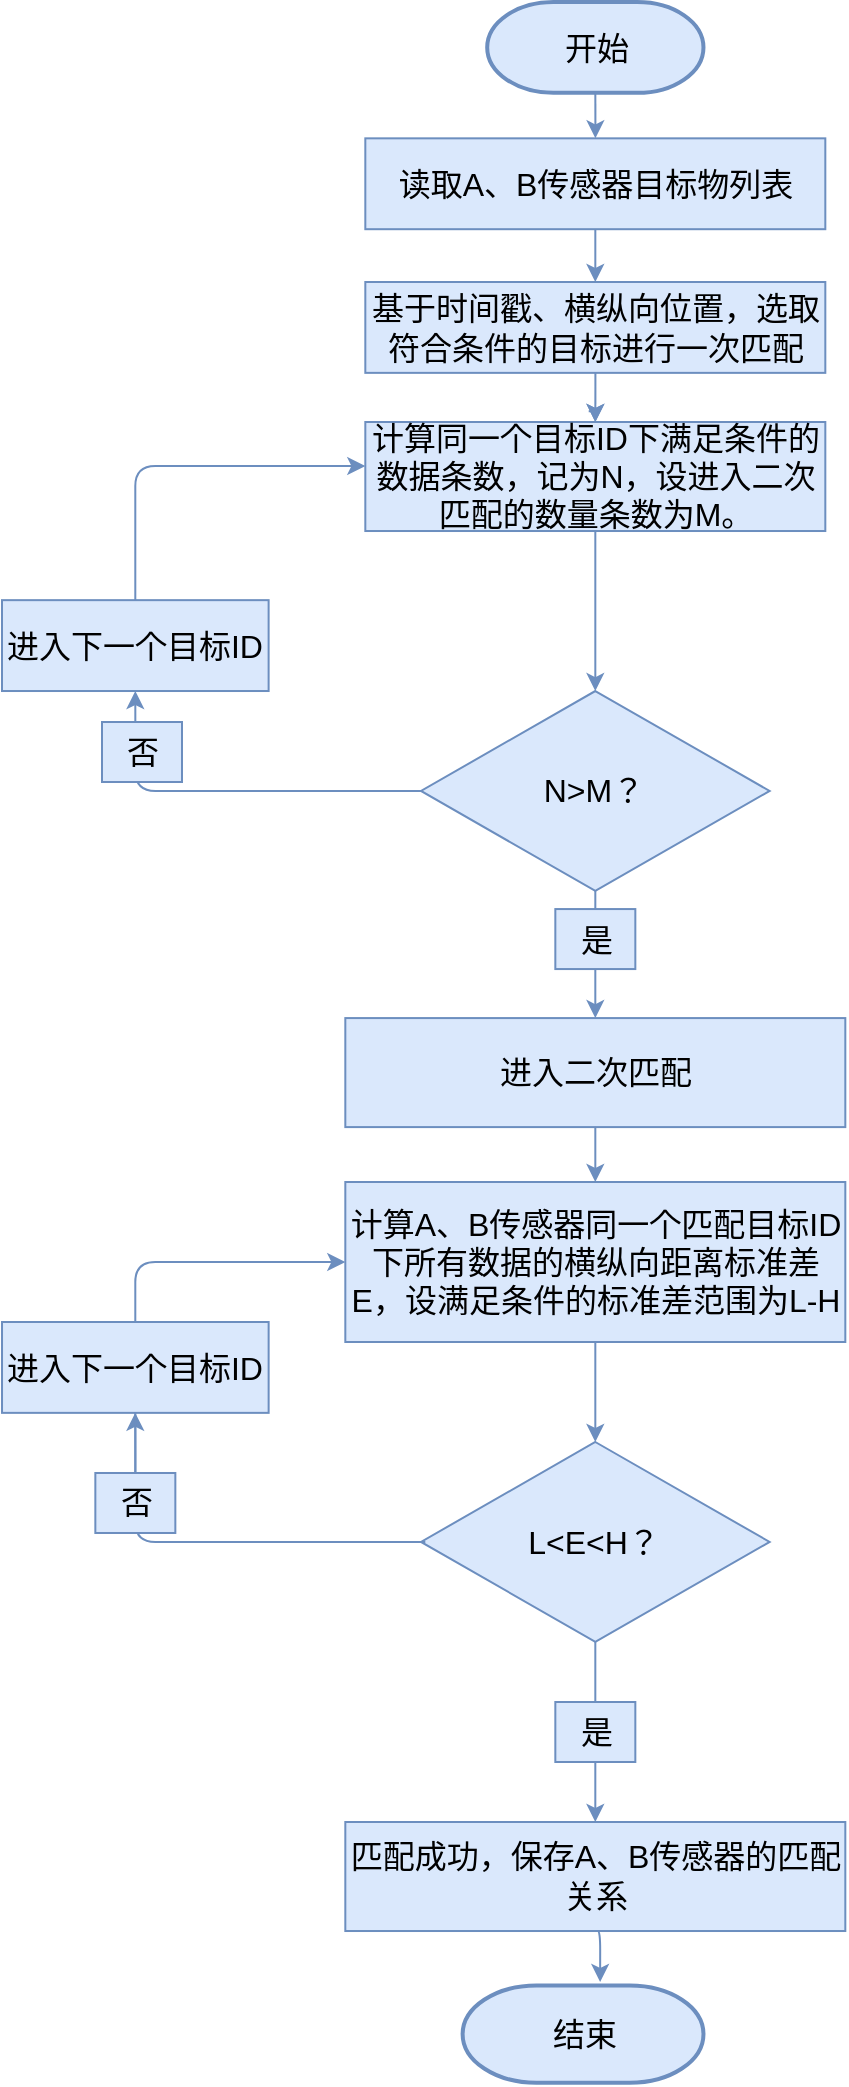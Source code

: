<mxfile version="20.4.0" type="github">
  <diagram id="6a731a19-8d31-9384-78a2-239565b7b9f0" name="Page-1">
    <mxGraphModel dx="1422" dy="706" grid="1" gridSize="10" guides="1" tooltips="1" connect="1" arrows="1" fold="1" page="1" pageScale="1" pageWidth="1169" pageHeight="827" background="none" math="0" shadow="0">
      <root>
        <mxCell id="0" />
        <mxCell id="1" parent="0" />
        <mxCell id="FNoncnD1K-DVpdEPSj99-24" value="" style="group" parent="1" vertex="1" connectable="0">
          <mxGeometry x="470" y="150" width="421.66" height="1040.37" as="geometry" />
        </mxCell>
        <mxCell id="2" value="&lt;font style=&quot;font-size: 16px;&quot;&gt;开始&lt;/font&gt;" style="shape=mxgraph.flowchart.terminator;strokeWidth=2;gradientDirection=north;fontStyle=0;html=1;fillColor=#dae8fc;strokeColor=#6c8ebf;" parent="FNoncnD1K-DVpdEPSj99-24" vertex="1">
          <mxGeometry x="242.597" width="108.136" height="45.426" as="geometry" />
        </mxCell>
        <mxCell id="sX7bemxgdabTvUzmlhU1-55" value="读取A、B传感器目标物列表" style="rounded=0;whiteSpace=wrap;html=1;fontSize=16;fillColor=#dae8fc;strokeColor=#6c8ebf;" parent="FNoncnD1K-DVpdEPSj99-24" vertex="1">
          <mxGeometry x="181.66" y="68.17" width="230" height="45.43" as="geometry" />
        </mxCell>
        <mxCell id="FNoncnD1K-DVpdEPSj99-11" style="edgeStyle=orthogonalEdgeStyle;orthogonalLoop=1;jettySize=auto;html=1;exitX=0.5;exitY=1;exitDx=0;exitDy=0;exitPerimeter=0;strokeWidth=1;fontSize=16;fillColor=#dae8fc;strokeColor=#6C8EBF;" parent="FNoncnD1K-DVpdEPSj99-24" source="2" target="sX7bemxgdabTvUzmlhU1-55" edge="1">
          <mxGeometry relative="1" as="geometry" />
        </mxCell>
        <mxCell id="sX7bemxgdabTvUzmlhU1-56" value="基于时间戳、横纵向位置，选取符合条件的目标进行一次匹配" style="rounded=0;whiteSpace=wrap;html=1;fontSize=16;fillColor=#dae8fc;strokeColor=#6c8ebf;" parent="FNoncnD1K-DVpdEPSj99-24" vertex="1">
          <mxGeometry x="181.66" y="140" width="230" height="45.43" as="geometry" />
        </mxCell>
        <mxCell id="sX7bemxgdabTvUzmlhU1-57" value="计算同一个目标ID下满足条件的数据条数，记为N，设进入二次匹配的数量条数为M。" style="rounded=0;whiteSpace=wrap;html=1;fontSize=16;fillColor=#dae8fc;strokeColor=#6c8ebf;" parent="FNoncnD1K-DVpdEPSj99-24" vertex="1">
          <mxGeometry x="181.66" y="210" width="230" height="54.51" as="geometry" />
        </mxCell>
        <mxCell id="sX7bemxgdabTvUzmlhU1-76" style="edgeStyle=orthogonalEdgeStyle;orthogonalLoop=1;jettySize=auto;html=1;exitX=0.5;exitY=1;exitDx=0;exitDy=0;entryX=0.5;entryY=0;entryDx=0;entryDy=0;strokeWidth=1;fontSize=16;fillColor=#dae8fc;strokeColor=#6C8EBF;" parent="FNoncnD1K-DVpdEPSj99-24" target="sX7bemxgdabTvUzmlhU1-57" edge="1">
          <mxGeometry relative="1" as="geometry">
            <mxPoint x="293.355" y="204.57" as="sourcePoint" />
          </mxGeometry>
        </mxCell>
        <mxCell id="sX7bemxgdabTvUzmlhU1-58" value="进入二次匹配" style="rounded=0;whiteSpace=wrap;html=1;fontSize=16;fillColor=#dae8fc;strokeColor=#6c8ebf;" parent="FNoncnD1K-DVpdEPSj99-24" vertex="1">
          <mxGeometry x="171.66" y="508.04" width="250" height="54.51" as="geometry" />
        </mxCell>
        <mxCell id="sX7bemxgdabTvUzmlhU1-59" value="计算A、B传感器同一个匹配目标ID下所有数据的横纵向距离标准差E，设满足条件的标准差范围为L-H" style="rounded=0;whiteSpace=wrap;html=1;fontSize=16;fillColor=#dae8fc;strokeColor=#6c8ebf;" parent="FNoncnD1K-DVpdEPSj99-24" vertex="1">
          <mxGeometry x="171.66" y="590" width="250" height="80" as="geometry" />
        </mxCell>
        <mxCell id="FNoncnD1K-DVpdEPSj99-7" style="edgeStyle=orthogonalEdgeStyle;orthogonalLoop=1;jettySize=auto;html=1;entryX=0.5;entryY=0;entryDx=0;entryDy=0;strokeWidth=1;fontSize=16;fillColor=#dae8fc;strokeColor=#6C8EBF;" parent="FNoncnD1K-DVpdEPSj99-24" source="sX7bemxgdabTvUzmlhU1-56" target="sX7bemxgdabTvUzmlhU1-57" edge="1">
          <mxGeometry relative="1" as="geometry" />
        </mxCell>
        <mxCell id="sX7bemxgdabTvUzmlhU1-79" style="edgeStyle=orthogonalEdgeStyle;orthogonalLoop=1;jettySize=auto;html=1;exitX=0.5;exitY=1;exitDx=0;exitDy=0;entryX=0.5;entryY=0;entryDx=0;entryDy=0;strokeWidth=1;fontSize=16;fillColor=#dae8fc;strokeColor=#6C8EBF;" parent="FNoncnD1K-DVpdEPSj99-24" source="sX7bemxgdabTvUzmlhU1-58" target="sX7bemxgdabTvUzmlhU1-59" edge="1">
          <mxGeometry relative="1" as="geometry" />
        </mxCell>
        <mxCell id="sX7bemxgdabTvUzmlhU1-60" value="匹配成功，保存A、B传感器的匹配关系" style="rounded=0;whiteSpace=wrap;html=1;fontSize=16;fillColor=#dae8fc;strokeColor=#6c8ebf;" parent="FNoncnD1K-DVpdEPSj99-24" vertex="1">
          <mxGeometry x="171.66" y="910" width="250" height="54.51" as="geometry" />
        </mxCell>
        <mxCell id="sX7bemxgdabTvUzmlhU1-80" style="edgeStyle=orthogonalEdgeStyle;orthogonalLoop=1;jettySize=auto;html=1;exitX=0.5;exitY=1;exitDx=0;exitDy=0;entryX=0.5;entryY=0;entryDx=0;entryDy=0;strokeWidth=1;fontSize=16;fillColor=#dae8fc;strokeColor=#6C8EBF;startArrow=none;" parent="FNoncnD1K-DVpdEPSj99-24" source="FNoncnD1K-DVpdEPSj99-13" target="sX7bemxgdabTvUzmlhU1-60" edge="1">
          <mxGeometry relative="1" as="geometry" />
        </mxCell>
        <mxCell id="sX7bemxgdabTvUzmlhU1-61" value="&lt;font style=&quot;font-size: 16px;&quot;&gt;结束&lt;/font&gt;" style="shape=mxgraph.flowchart.terminator;strokeWidth=2;gradientDirection=north;fontStyle=0;html=1;fillColor=#dae8fc;strokeColor=#6c8ebf;" parent="FNoncnD1K-DVpdEPSj99-24" vertex="1">
          <mxGeometry x="230.309" y="991.764" width="120.424" height="48.606" as="geometry" />
        </mxCell>
        <mxCell id="sX7bemxgdabTvUzmlhU1-81" style="edgeStyle=orthogonalEdgeStyle;orthogonalLoop=1;jettySize=auto;html=1;exitX=0.5;exitY=1;exitDx=0;exitDy=0;entryX=0.571;entryY=-0.037;entryDx=0;entryDy=0;entryPerimeter=0;strokeWidth=1;fontSize=16;fillColor=#dae8fc;strokeColor=#6C8EBF;" parent="FNoncnD1K-DVpdEPSj99-24" source="sX7bemxgdabTvUzmlhU1-60" target="sX7bemxgdabTvUzmlhU1-61" edge="1">
          <mxGeometry relative="1" as="geometry" />
        </mxCell>
        <mxCell id="sX7bemxgdabTvUzmlhU1-70" style="edgeStyle=orthogonalEdgeStyle;orthogonalLoop=1;jettySize=auto;html=1;fontSize=16;fontStyle=1;strokeWidth=1;startArrow=none;fillColor=#dae8fc;strokeColor=#6C8EBF;" parent="FNoncnD1K-DVpdEPSj99-24" source="FNoncnD1K-DVpdEPSj99-2" edge="1">
          <mxGeometry relative="1" as="geometry">
            <mxPoint x="181.66" y="232" as="targetPoint" />
            <Array as="points">
              <mxPoint x="66.66" y="231.57" />
            </Array>
            <mxPoint x="66.66" y="259.08" as="sourcePoint" />
          </mxGeometry>
        </mxCell>
        <mxCell id="sX7bemxgdabTvUzmlhU1-73" style="edgeStyle=orthogonalEdgeStyle;orthogonalLoop=1;jettySize=auto;html=1;exitX=0.5;exitY=1;exitDx=0;exitDy=0;entryX=0.5;entryY=0;entryDx=0;entryDy=0;strokeWidth=1;fontSize=16;startArrow=none;fillColor=#dae8fc;strokeColor=#6C8EBF;" parent="FNoncnD1K-DVpdEPSj99-24" source="sX7bemxgdabTvUzmlhU1-74" target="sX7bemxgdabTvUzmlhU1-58" edge="1">
          <mxGeometry relative="1" as="geometry" />
        </mxCell>
        <mxCell id="FNoncnD1K-DVpdEPSj99-25" style="edgeStyle=orthogonalEdgeStyle;orthogonalLoop=1;jettySize=auto;html=1;exitX=0;exitY=0.5;exitDx=0;exitDy=0;entryX=0.5;entryY=1;entryDx=0;entryDy=0;strokeWidth=1;fontSize=16;strokeColor=#6C8EBF;" parent="FNoncnD1K-DVpdEPSj99-24" source="sX7bemxgdabTvUzmlhU1-62" target="FNoncnD1K-DVpdEPSj99-2" edge="1">
          <mxGeometry relative="1" as="geometry" />
        </mxCell>
        <mxCell id="sX7bemxgdabTvUzmlhU1-62" value="N&amp;gt;M？" style="rhombus;whiteSpace=wrap;html=1;fontSize=16;fillColor=#dae8fc;strokeColor=#6c8ebf;" parent="FNoncnD1K-DVpdEPSj99-24" vertex="1">
          <mxGeometry x="209.5" y="344.51" width="174.32" height="99.94" as="geometry" />
        </mxCell>
        <mxCell id="sX7bemxgdabTvUzmlhU1-78" style="edgeStyle=orthogonalEdgeStyle;orthogonalLoop=1;jettySize=auto;html=1;exitX=0.5;exitY=1;exitDx=0;exitDy=0;entryX=0.5;entryY=0;entryDx=0;entryDy=0;strokeWidth=1;fontSize=16;fillColor=#dae8fc;strokeColor=#6C8EBF;" parent="FNoncnD1K-DVpdEPSj99-24" source="sX7bemxgdabTvUzmlhU1-57" target="sX7bemxgdabTvUzmlhU1-62" edge="1">
          <mxGeometry relative="1" as="geometry" />
        </mxCell>
        <mxCell id="sX7bemxgdabTvUzmlhU1-66" value="" style="endArrow=classic;html=1;fontSize=16;curved=1;exitX=0.5;exitY=1;exitDx=0;exitDy=0;fillColor=#dae8fc;strokeColor=#6C8EBF;" parent="FNoncnD1K-DVpdEPSj99-24" source="sX7bemxgdabTvUzmlhU1-55" target="sX7bemxgdabTvUzmlhU1-56" edge="1">
          <mxGeometry width="50" height="50" relative="1" as="geometry">
            <mxPoint x="13.185" y="122.678" as="sourcePoint" />
            <mxPoint x="3.355" y="204.446" as="targetPoint" />
          </mxGeometry>
        </mxCell>
        <mxCell id="sX7bemxgdabTvUzmlhU1-71" value="否" style="text;html=1;resizable=0;autosize=1;align=center;verticalAlign=middle;points=[];fillColor=#dae8fc;strokeColor=#6c8ebf;rounded=0;fontSize=16;" parent="FNoncnD1K-DVpdEPSj99-24" vertex="1">
          <mxGeometry x="50.0" y="360.005" width="40" height="30" as="geometry" />
        </mxCell>
        <mxCell id="sX7bemxgdabTvUzmlhU1-74" value="是" style="text;html=1;resizable=0;autosize=1;align=center;verticalAlign=middle;points=[];fillColor=#dae8fc;strokeColor=#6c8ebf;rounded=0;fontSize=16;" parent="FNoncnD1K-DVpdEPSj99-24" vertex="1">
          <mxGeometry x="276.664" y="453.531" width="40" height="30" as="geometry" />
        </mxCell>
        <mxCell id="sX7bemxgdabTvUzmlhU1-75" value="" style="edgeStyle=orthogonalEdgeStyle;orthogonalLoop=1;jettySize=auto;html=1;exitX=0.5;exitY=1;exitDx=0;exitDy=0;entryX=0.5;entryY=0;entryDx=0;entryDy=0;strokeWidth=1;fontSize=16;endArrow=none;fillColor=#dae8fc;strokeColor=#6C8EBF;" parent="FNoncnD1K-DVpdEPSj99-24" source="sX7bemxgdabTvUzmlhU1-62" target="sX7bemxgdabTvUzmlhU1-74" edge="1">
          <mxGeometry relative="1" as="geometry">
            <mxPoint x="293.355" y="453.531" as="sourcePoint" />
            <mxPoint x="293.355" y="535.298" as="targetPoint" />
          </mxGeometry>
        </mxCell>
        <mxCell id="FNoncnD1K-DVpdEPSj99-2" value="进入下一个目标ID" style="rounded=0;whiteSpace=wrap;html=1;fontSize=16;fillColor=#dae8fc;strokeColor=#6c8ebf;" parent="FNoncnD1K-DVpdEPSj99-24" vertex="1">
          <mxGeometry y="299.08" width="133.31" height="45.43" as="geometry" />
        </mxCell>
        <mxCell id="FNoncnD1K-DVpdEPSj99-12" value="L&amp;lt;E&amp;lt;H？" style="rhombus;whiteSpace=wrap;html=1;fontSize=16;fillColor=#dae8fc;strokeColor=#6c8ebf;" parent="FNoncnD1K-DVpdEPSj99-24" vertex="1">
          <mxGeometry x="209.5" y="720" width="174.32" height="99.94" as="geometry" />
        </mxCell>
        <mxCell id="FNoncnD1K-DVpdEPSj99-19" style="edgeStyle=orthogonalEdgeStyle;orthogonalLoop=1;jettySize=auto;html=1;strokeWidth=1;fontSize=16;fillColor=#dae8fc;strokeColor=#6C8EBF;" parent="FNoncnD1K-DVpdEPSj99-24" target="FNoncnD1K-DVpdEPSj99-16" edge="1">
          <mxGeometry relative="1" as="geometry">
            <mxPoint x="211.66" y="770" as="sourcePoint" />
            <Array as="points">
              <mxPoint x="66.66" y="770" />
            </Array>
          </mxGeometry>
        </mxCell>
        <mxCell id="FNoncnD1K-DVpdEPSj99-13" value="是" style="text;html=1;resizable=0;autosize=1;align=center;verticalAlign=middle;points=[];fillColor=#dae8fc;strokeColor=#6c8ebf;rounded=0;fontSize=16;" parent="FNoncnD1K-DVpdEPSj99-24" vertex="1">
          <mxGeometry x="276.664" y="850.001" width="40" height="30" as="geometry" />
        </mxCell>
        <mxCell id="FNoncnD1K-DVpdEPSj99-14" value="" style="edgeStyle=orthogonalEdgeStyle;orthogonalLoop=1;jettySize=auto;html=1;entryX=0.5;entryY=0;entryDx=0;entryDy=0;strokeWidth=1;fontSize=16;fillColor=#dae8fc;strokeColor=#6C8EBF;endArrow=none;" parent="FNoncnD1K-DVpdEPSj99-24" target="FNoncnD1K-DVpdEPSj99-13" edge="1">
          <mxGeometry relative="1" as="geometry">
            <mxPoint x="296.66" y="820" as="sourcePoint" />
            <mxPoint x="296.665" y="909.997" as="targetPoint" />
          </mxGeometry>
        </mxCell>
        <mxCell id="FNoncnD1K-DVpdEPSj99-15" value="否" style="text;html=1;resizable=0;autosize=1;align=center;verticalAlign=middle;points=[];fillColor=#dae8fc;strokeColor=#6c8ebf;rounded=0;fontSize=16;" parent="FNoncnD1K-DVpdEPSj99-24" vertex="1">
          <mxGeometry x="46.67" y="735.495" width="40" height="30" as="geometry" />
        </mxCell>
        <mxCell id="FNoncnD1K-DVpdEPSj99-20" style="edgeStyle=orthogonalEdgeStyle;orthogonalLoop=1;jettySize=auto;html=1;strokeWidth=1;fontSize=16;entryX=0;entryY=0.5;entryDx=0;entryDy=0;fillColor=#dae8fc;strokeColor=#6C8EBF;" parent="FNoncnD1K-DVpdEPSj99-24" source="FNoncnD1K-DVpdEPSj99-16" target="sX7bemxgdabTvUzmlhU1-59" edge="1">
          <mxGeometry relative="1" as="geometry">
            <mxPoint x="161.66" y="630" as="targetPoint" />
            <Array as="points">
              <mxPoint x="66.66" y="630" />
            </Array>
          </mxGeometry>
        </mxCell>
        <mxCell id="FNoncnD1K-DVpdEPSj99-16" value="进入下一个目标ID" style="rounded=0;whiteSpace=wrap;html=1;fontSize=16;fillColor=#dae8fc;strokeColor=#6c8ebf;" parent="FNoncnD1K-DVpdEPSj99-24" vertex="1">
          <mxGeometry x="0.01" y="660" width="133.31" height="45.43" as="geometry" />
        </mxCell>
        <mxCell id="FNoncnD1K-DVpdEPSj99-17" value="" style="edgeStyle=orthogonalEdgeStyle;orthogonalLoop=1;jettySize=auto;html=1;fontSize=16;fontStyle=1;strokeWidth=1;startArrow=none;fillColor=#dae8fc;strokeColor=#6C8EBF;endArrow=none;" parent="FNoncnD1K-DVpdEPSj99-24" source="FNoncnD1K-DVpdEPSj99-15" target="FNoncnD1K-DVpdEPSj99-16" edge="1">
          <mxGeometry relative="1" as="geometry">
            <mxPoint x="190.145" y="514.637" as="targetPoint" />
            <Array as="points" />
            <mxPoint x="121.67" y="652.875" as="sourcePoint" />
          </mxGeometry>
        </mxCell>
        <mxCell id="FNoncnD1K-DVpdEPSj99-21" style="edgeStyle=orthogonalEdgeStyle;orthogonalLoop=1;jettySize=auto;html=1;exitX=0.5;exitY=1;exitDx=0;exitDy=0;entryX=0.5;entryY=0;entryDx=0;entryDy=0;strokeWidth=1;fontSize=16;fillColor=#dae8fc;strokeColor=#6C8EBF;" parent="FNoncnD1K-DVpdEPSj99-24" source="sX7bemxgdabTvUzmlhU1-59" target="FNoncnD1K-DVpdEPSj99-12" edge="1">
          <mxGeometry relative="1" as="geometry" />
        </mxCell>
      </root>
    </mxGraphModel>
  </diagram>
</mxfile>
